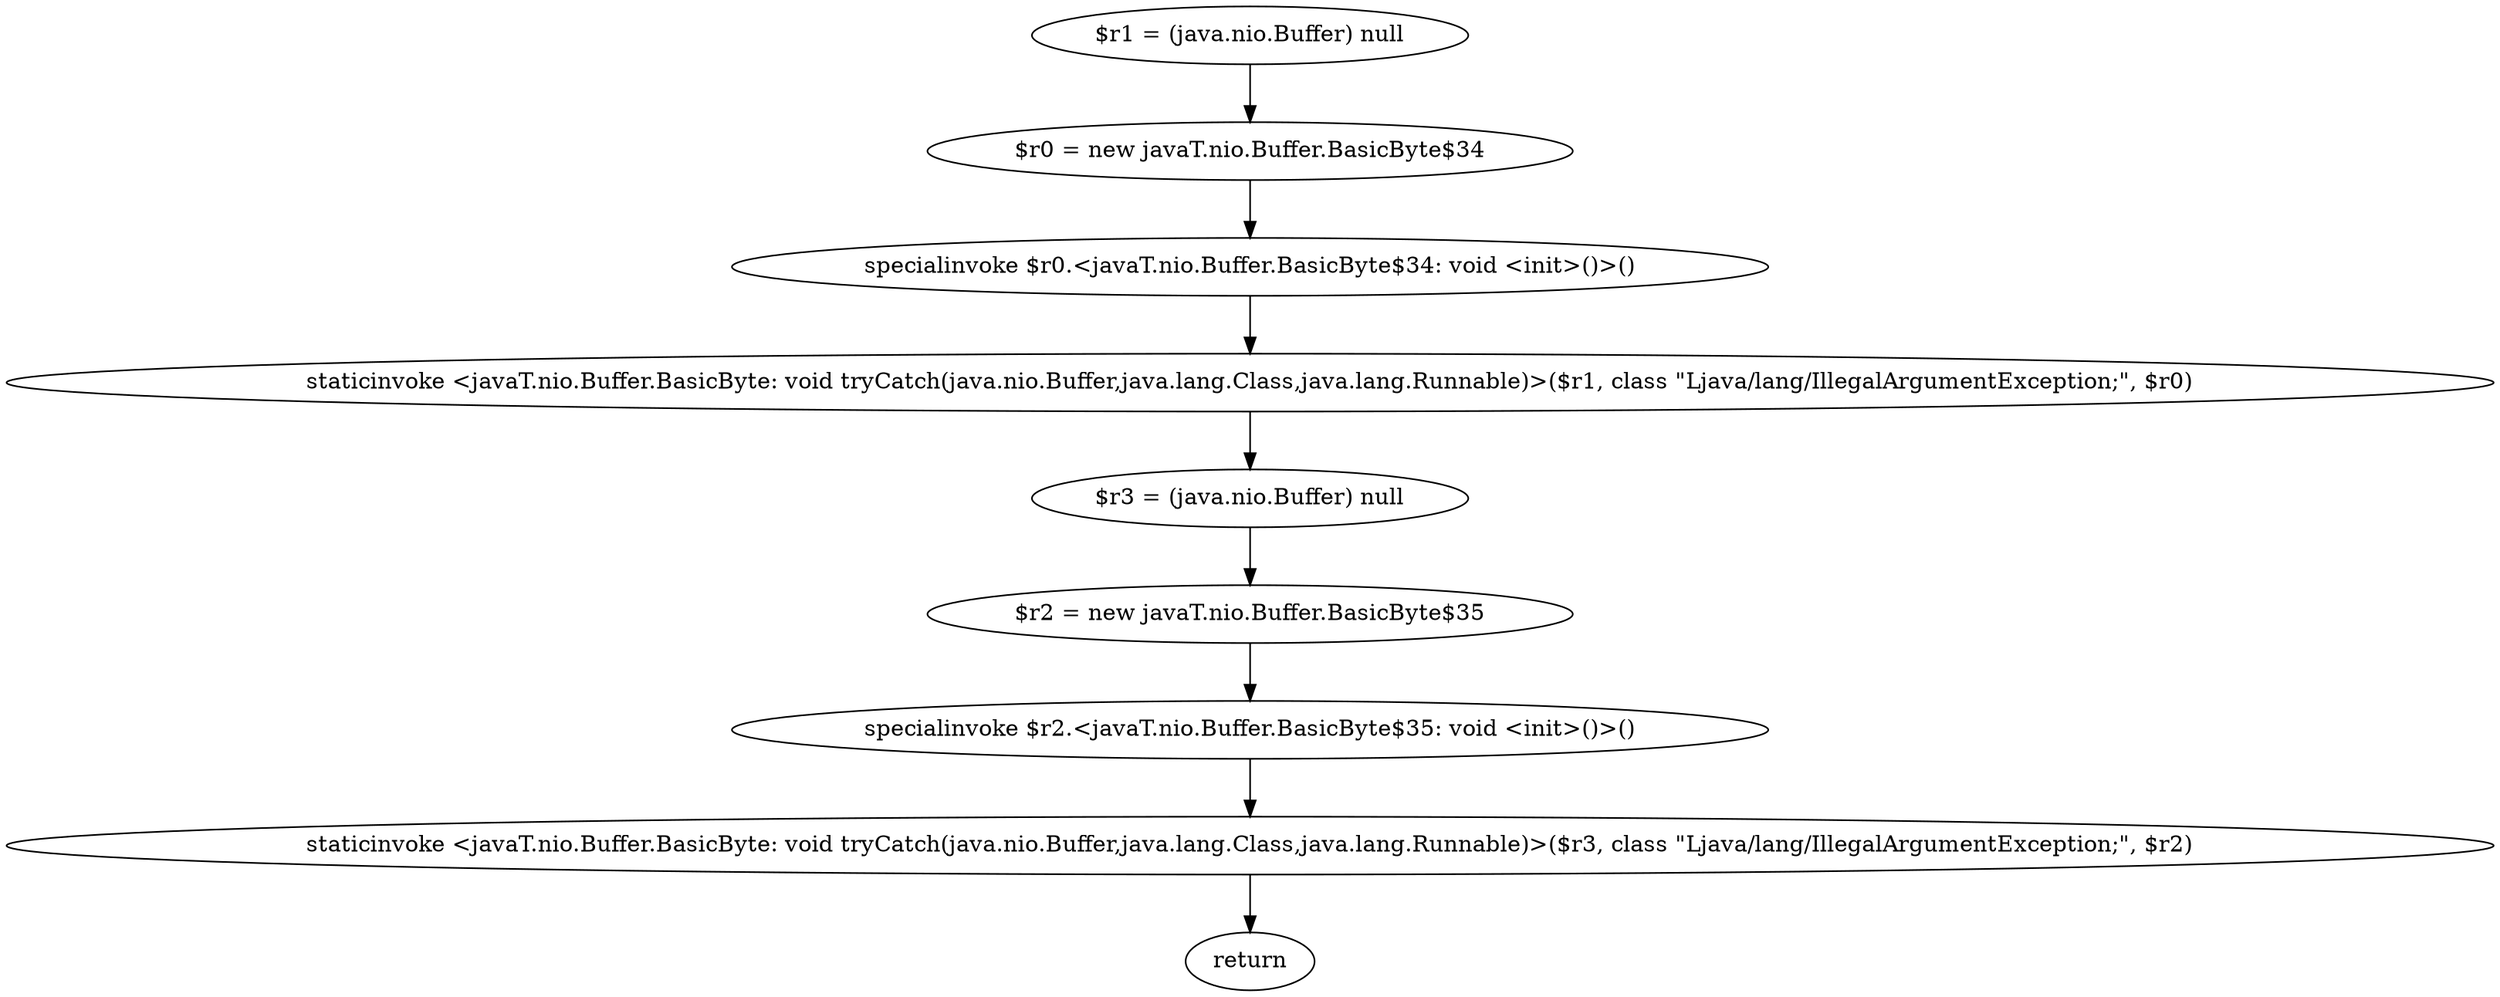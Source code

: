 digraph "unitGraph" {
    "$r1 = (java.nio.Buffer) null"
    "$r0 = new javaT.nio.Buffer.BasicByte$34"
    "specialinvoke $r0.<javaT.nio.Buffer.BasicByte$34: void <init>()>()"
    "staticinvoke <javaT.nio.Buffer.BasicByte: void tryCatch(java.nio.Buffer,java.lang.Class,java.lang.Runnable)>($r1, class \"Ljava/lang/IllegalArgumentException;\", $r0)"
    "$r3 = (java.nio.Buffer) null"
    "$r2 = new javaT.nio.Buffer.BasicByte$35"
    "specialinvoke $r2.<javaT.nio.Buffer.BasicByte$35: void <init>()>()"
    "staticinvoke <javaT.nio.Buffer.BasicByte: void tryCatch(java.nio.Buffer,java.lang.Class,java.lang.Runnable)>($r3, class \"Ljava/lang/IllegalArgumentException;\", $r2)"
    "return"
    "$r1 = (java.nio.Buffer) null"->"$r0 = new javaT.nio.Buffer.BasicByte$34";
    "$r0 = new javaT.nio.Buffer.BasicByte$34"->"specialinvoke $r0.<javaT.nio.Buffer.BasicByte$34: void <init>()>()";
    "specialinvoke $r0.<javaT.nio.Buffer.BasicByte$34: void <init>()>()"->"staticinvoke <javaT.nio.Buffer.BasicByte: void tryCatch(java.nio.Buffer,java.lang.Class,java.lang.Runnable)>($r1, class \"Ljava/lang/IllegalArgumentException;\", $r0)";
    "staticinvoke <javaT.nio.Buffer.BasicByte: void tryCatch(java.nio.Buffer,java.lang.Class,java.lang.Runnable)>($r1, class \"Ljava/lang/IllegalArgumentException;\", $r0)"->"$r3 = (java.nio.Buffer) null";
    "$r3 = (java.nio.Buffer) null"->"$r2 = new javaT.nio.Buffer.BasicByte$35";
    "$r2 = new javaT.nio.Buffer.BasicByte$35"->"specialinvoke $r2.<javaT.nio.Buffer.BasicByte$35: void <init>()>()";
    "specialinvoke $r2.<javaT.nio.Buffer.BasicByte$35: void <init>()>()"->"staticinvoke <javaT.nio.Buffer.BasicByte: void tryCatch(java.nio.Buffer,java.lang.Class,java.lang.Runnable)>($r3, class \"Ljava/lang/IllegalArgumentException;\", $r2)";
    "staticinvoke <javaT.nio.Buffer.BasicByte: void tryCatch(java.nio.Buffer,java.lang.Class,java.lang.Runnable)>($r3, class \"Ljava/lang/IllegalArgumentException;\", $r2)"->"return";
}
